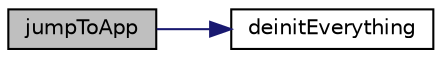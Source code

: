digraph "jumpToApp"
{
 // LATEX_PDF_SIZE
  edge [fontname="Helvetica",fontsize="10",labelfontname="Helvetica",labelfontsize="10"];
  node [fontname="Helvetica",fontsize="10",shape=record];
  rankdir="LR";
  Node1 [label="jumpToApp",height=0.2,width=0.4,color="black", fillcolor="grey75", style="filled", fontcolor="black",tooltip=" "];
  Node1 -> Node2 [color="midnightblue",fontsize="10",style="solid",fontname="Helvetica"];
  Node2 [label="deinitEverything",height=0.2,width=0.4,color="black", fillcolor="white", style="filled",URL="$bootloader_8c.html#abc0f16be0d136ae4392a954edb12cbe0",tooltip=" "];
}
